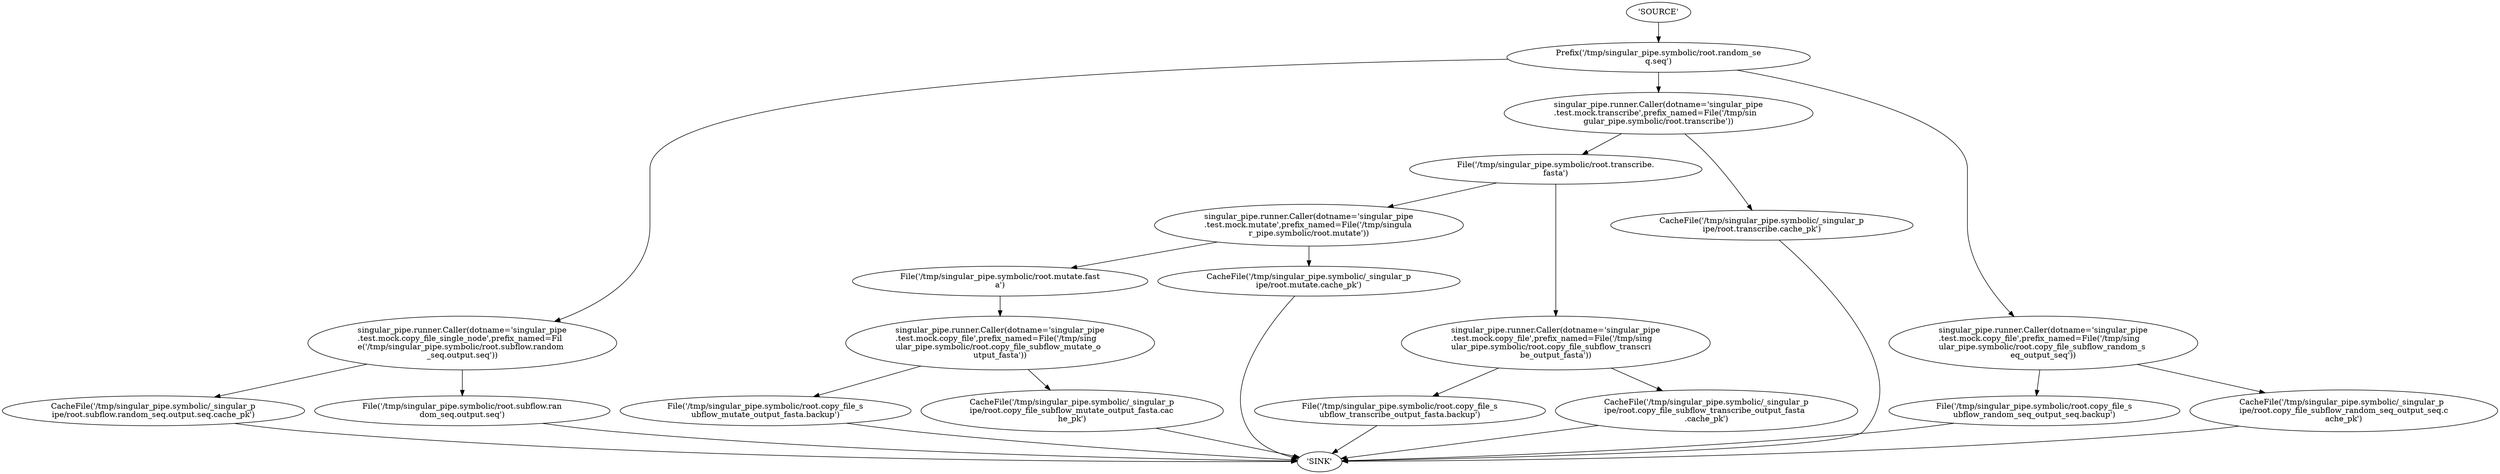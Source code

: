 strict digraph G {
	rankdir=TB
	"CacheFile('/tmp/singular_pipe.symbolic/_singular_p\lipe/root.subflow.random_seq.output.seq.cache_pk')" -> "'SINK'"
	"singular_pipe.runner.Caller(dotname='singular_pipe\l.test.mock.copy_file_single_node',prefix_named=Fil\le('/tmp/singular_pipe.symbolic/root.subflow.random\l_seq.output.seq'))" -> "CacheFile('/tmp/singular_pipe.symbolic/_singular_p\lipe/root.subflow.random_seq.output.seq.cache_pk')"
	"File('/tmp/singular_pipe.symbolic/root.subflow.ran\ldom_seq.output.seq')" -> "'SINK'"
	"singular_pipe.runner.Caller(dotname='singular_pipe\l.test.mock.copy_file_single_node',prefix_named=Fil\le('/tmp/singular_pipe.symbolic/root.subflow.random\l_seq.output.seq'))" -> "File('/tmp/singular_pipe.symbolic/root.subflow.ran\ldom_seq.output.seq')"
	"Prefix('/tmp/singular_pipe.symbolic/root.random_se\lq.seq')" -> "singular_pipe.runner.Caller(dotname='singular_pipe\l.test.mock.copy_file_single_node',prefix_named=Fil\le('/tmp/singular_pipe.symbolic/root.subflow.random\l_seq.output.seq'))"
	"File('/tmp/singular_pipe.symbolic/root.copy_file_s\lubflow_mutate_output_fasta.backup')" -> "'SINK'"
	"singular_pipe.runner.Caller(dotname='singular_pipe\l.test.mock.copy_file',prefix_named=File('/tmp/sing\lular_pipe.symbolic/root.copy_file_subflow_mutate_o\lutput_fasta'))" -> "File('/tmp/singular_pipe.symbolic/root.copy_file_s\lubflow_mutate_output_fasta.backup')"
	"CacheFile('/tmp/singular_pipe.symbolic/_singular_p\lipe/root.copy_file_subflow_mutate_output_fasta.cac\lhe_pk')" -> "'SINK'"
	"singular_pipe.runner.Caller(dotname='singular_pipe\l.test.mock.copy_file',prefix_named=File('/tmp/sing\lular_pipe.symbolic/root.copy_file_subflow_mutate_o\lutput_fasta'))" -> "CacheFile('/tmp/singular_pipe.symbolic/_singular_p\lipe/root.copy_file_subflow_mutate_output_fasta.cac\lhe_pk')"
	"File('/tmp/singular_pipe.symbolic/root.mutate.fast\la')" -> "singular_pipe.runner.Caller(dotname='singular_pipe\l.test.mock.copy_file',prefix_named=File('/tmp/sing\lular_pipe.symbolic/root.copy_file_subflow_mutate_o\lutput_fasta'))"
	"singular_pipe.runner.Caller(dotname='singular_pipe\l.test.mock.mutate',prefix_named=File('/tmp/singula\lr_pipe.symbolic/root.mutate'))" -> "File('/tmp/singular_pipe.symbolic/root.mutate.fast\la')"
	"CacheFile('/tmp/singular_pipe.symbolic/_singular_p\lipe/root.mutate.cache_pk')" -> "'SINK'"
	"singular_pipe.runner.Caller(dotname='singular_pipe\l.test.mock.mutate',prefix_named=File('/tmp/singula\lr_pipe.symbolic/root.mutate'))" -> "CacheFile('/tmp/singular_pipe.symbolic/_singular_p\lipe/root.mutate.cache_pk')"
	"File('/tmp/singular_pipe.symbolic/root.transcribe.\lfasta')" -> "singular_pipe.runner.Caller(dotname='singular_pipe\l.test.mock.mutate',prefix_named=File('/tmp/singula\lr_pipe.symbolic/root.mutate'))"
	"File('/tmp/singular_pipe.symbolic/root.copy_file_s\lubflow_transcribe_output_fasta.backup')" -> "'SINK'"
	"singular_pipe.runner.Caller(dotname='singular_pipe\l.test.mock.copy_file',prefix_named=File('/tmp/sing\lular_pipe.symbolic/root.copy_file_subflow_transcri\lbe_output_fasta'))" -> "File('/tmp/singular_pipe.symbolic/root.copy_file_s\lubflow_transcribe_output_fasta.backup')"
	"CacheFile('/tmp/singular_pipe.symbolic/_singular_p\lipe/root.copy_file_subflow_transcribe_output_fasta\l.cache_pk')" -> "'SINK'"
	"singular_pipe.runner.Caller(dotname='singular_pipe\l.test.mock.copy_file',prefix_named=File('/tmp/sing\lular_pipe.symbolic/root.copy_file_subflow_transcri\lbe_output_fasta'))" -> "CacheFile('/tmp/singular_pipe.symbolic/_singular_p\lipe/root.copy_file_subflow_transcribe_output_fasta\l.cache_pk')"
	"File('/tmp/singular_pipe.symbolic/root.transcribe.\lfasta')" -> "singular_pipe.runner.Caller(dotname='singular_pipe\l.test.mock.copy_file',prefix_named=File('/tmp/sing\lular_pipe.symbolic/root.copy_file_subflow_transcri\lbe_output_fasta'))"
	"singular_pipe.runner.Caller(dotname='singular_pipe\l.test.mock.transcribe',prefix_named=File('/tmp/sin\lgular_pipe.symbolic/root.transcribe'))" -> "File('/tmp/singular_pipe.symbolic/root.transcribe.\lfasta')"
	"CacheFile('/tmp/singular_pipe.symbolic/_singular_p\lipe/root.transcribe.cache_pk')" -> "'SINK'"
	"singular_pipe.runner.Caller(dotname='singular_pipe\l.test.mock.transcribe',prefix_named=File('/tmp/sin\lgular_pipe.symbolic/root.transcribe'))" -> "CacheFile('/tmp/singular_pipe.symbolic/_singular_p\lipe/root.transcribe.cache_pk')"
	"Prefix('/tmp/singular_pipe.symbolic/root.random_se\lq.seq')" -> "singular_pipe.runner.Caller(dotname='singular_pipe\l.test.mock.transcribe',prefix_named=File('/tmp/sin\lgular_pipe.symbolic/root.transcribe'))"
	"File('/tmp/singular_pipe.symbolic/root.copy_file_s\lubflow_random_seq_output_seq.backup')" -> "'SINK'"
	"singular_pipe.runner.Caller(dotname='singular_pipe\l.test.mock.copy_file',prefix_named=File('/tmp/sing\lular_pipe.symbolic/root.copy_file_subflow_random_s\leq_output_seq'))" -> "File('/tmp/singular_pipe.symbolic/root.copy_file_s\lubflow_random_seq_output_seq.backup')"
	"CacheFile('/tmp/singular_pipe.symbolic/_singular_p\lipe/root.copy_file_subflow_random_seq_output_seq.c\lache_pk')" -> "'SINK'"
	"singular_pipe.runner.Caller(dotname='singular_pipe\l.test.mock.copy_file',prefix_named=File('/tmp/sing\lular_pipe.symbolic/root.copy_file_subflow_random_s\leq_output_seq'))" -> "CacheFile('/tmp/singular_pipe.symbolic/_singular_p\lipe/root.copy_file_subflow_random_seq_output_seq.c\lache_pk')"
	"Prefix('/tmp/singular_pipe.symbolic/root.random_se\lq.seq')" -> "singular_pipe.runner.Caller(dotname='singular_pipe\l.test.mock.copy_file',prefix_named=File('/tmp/sing\lular_pipe.symbolic/root.copy_file_subflow_random_s\leq_output_seq'))"
	"'SOURCE'" -> "Prefix('/tmp/singular_pipe.symbolic/root.random_se\lq.seq')"
}
